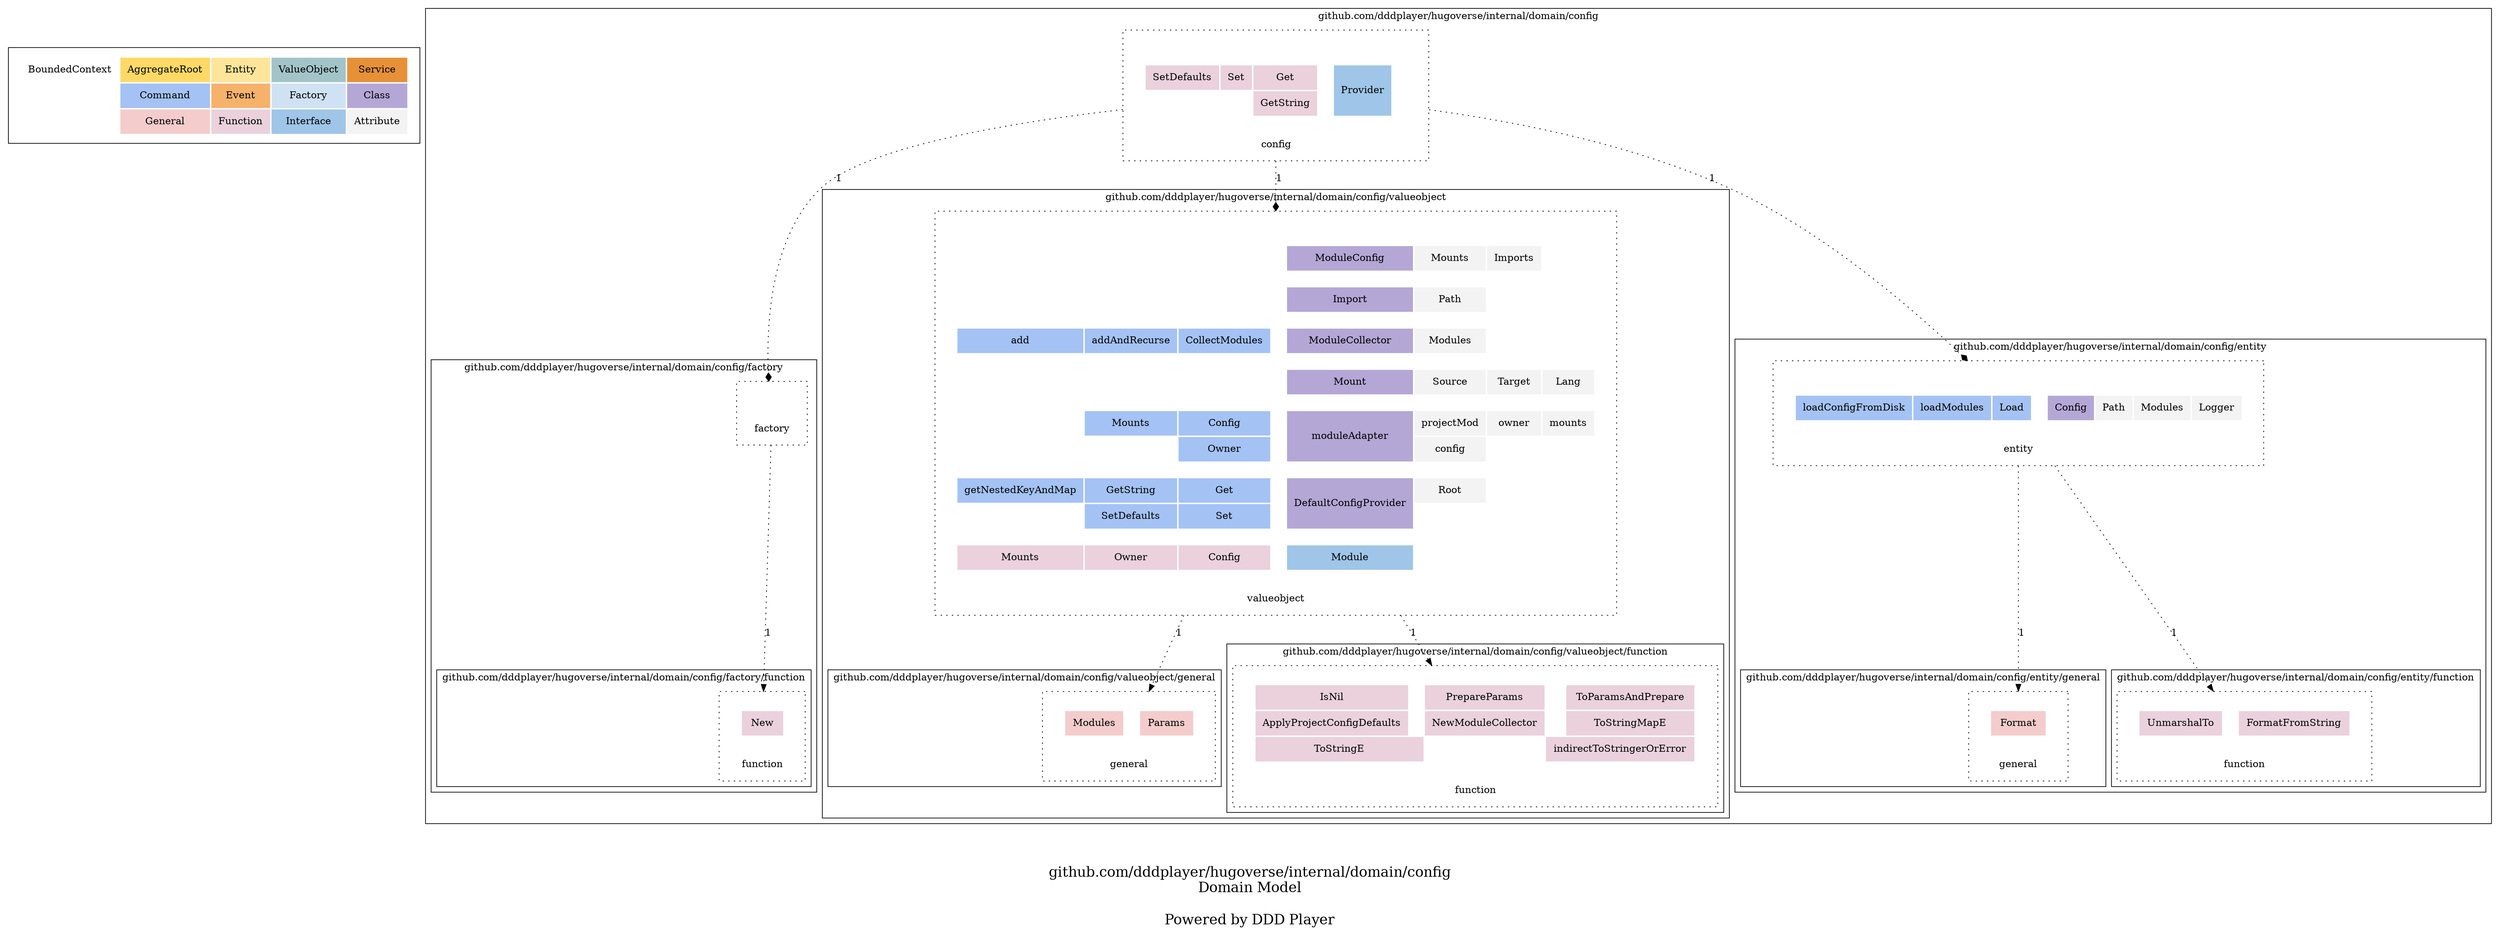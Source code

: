 digraph {
	node [style=dotted shape=rect]

    subgraph cluster_ddd_concept{
		node [color=white]

        ddd_concept [label=<
        <table border="0" cellpadding="10">
		<tr>
			<td bgcolor="#ffffff00" rowspan="1" colspan="1">BoundedContext</td>
			<td bgcolor="#ffd966ff" rowspan="1" colspan="1">AggregateRoot</td>
			<td bgcolor="#ffe599ff" rowspan="1" colspan="1">Entity</td>
			<td bgcolor="#a2c4c9ff" rowspan="1" colspan="1">ValueObject</td>
			<td bgcolor="#e69138ff" rowspan="1" colspan="1">Service</td>
		</tr>
		<tr>
			<td bgcolor="white" rowspan="1" colspan="1"></td>
			<td bgcolor="#a4c2f4ff" rowspan="1" colspan="1">Command</td>
			<td bgcolor="#f6b26bff" rowspan="1" colspan="1">Event</td>
			<td bgcolor="#cfe2f3ff" rowspan="1" colspan="1">Factory</td>
			<td bgcolor="#b4a7d6ff" rowspan="1" colspan="1">Class</td>
			
		</tr>
		<tr>
			<td bgcolor="white" rowspan="1" colspan="1"></td>
			<td bgcolor="#f4ccccff" rowspan="1" colspan="1">General</td>
			<td bgcolor="#ead1dcff" rowspan="1" colspan="1">Function</td>
			<td bgcolor="#9fc5e8ff" rowspan="1" colspan="1">Interface</td>
			<td bgcolor="#f3f3f3ff" rowspan="1" colspan="1">Attribute</td>
		</tr>
        </table>
        > ]
	}

    
		subgraph cluster_dctHGkf {
	
		
    	dctHGkf [label=<
        <table border="0" cellpadding="10">
			
				<tr>
		
			<td port="first_blank_row" bgcolor="white" rowspan="1" colspan="1"></td>
	</tr>
				<tr>
		
			<td port="" bgcolor="white" rowspan="1" colspan="1"></td>
	</tr>
				<tr>
		
			<td port="" bgcolor="white" rowspan="1" colspan="1"></td>
			<td port="dr7YbS" bgcolor="#ead1dcff" rowspan="1" colspan="1">SetDefaults</td>
			<td port="dbv8xwa" bgcolor="#ead1dcff" rowspan="1" colspan="1">Set</td>
			<td port="ddTGuxA" bgcolor="#ead1dcff" rowspan="1" colspan="1">Get</td>
			<td port="" bgcolor="white" rowspan="1" colspan="1"></td>
			<td port="dedyocR" bgcolor="#9fc5e8ff" rowspan="2" colspan="1">Provider</td>
			<td port="" bgcolor="white" rowspan="1" colspan="1"></td>
			<td port="" bgcolor="white" rowspan="1" colspan="1"></td>
	</tr>
				<tr>
		
			<td port="" bgcolor="white" rowspan="1" colspan="1"></td>
			<td port="" bgcolor="white" rowspan="1" colspan="1"></td>
			<td port="" bgcolor="white" rowspan="1" colspan="1"></td>
			<td port="dny3R3" bgcolor="#ead1dcff" rowspan="1" colspan="1">GetString</td>
			<td port="" bgcolor="white" rowspan="1" colspan="1"></td>
			<td port="" bgcolor="white" rowspan="1" colspan="1"></td>
			<td port="" bgcolor="white" rowspan="1" colspan="1"></td>
	</tr>
				<tr>
		
			<td port="" bgcolor="white" rowspan="1" colspan="1"></td>
	</tr>
				<tr>
		
			<td port="" bgcolor="white" rowspan="1" colspan="8">config</td>
	</tr>
        </table>
        > ]
	

	label = "github.com/dddplayer/hugoverse/internal/domain/config"

	
		subgraph cluster_deIIOBk {
	
		
    	deIIOBk [label=<
        <table border="0" cellpadding="10">
			
				<tr>
		
			<td port="first_blank_row" bgcolor="white" rowspan="1" colspan="1"></td>
	</tr>
				<tr>
		
			<td port="" bgcolor="white" rowspan="1" colspan="1"></td>
	</tr>
				<tr>
		
			<td port="" bgcolor="white" rowspan="1" colspan="6">factory</td>
	</tr>
        </table>
        > ]
	

	label = "github.com/dddplayer/hugoverse/internal/domain/config/factory"

	
		subgraph cluster_d6iVLZ {
	
		
    	d6iVLZ [label=<
        <table border="0" cellpadding="10">
			
				<tr>
		
			<td port="first_blank_row" bgcolor="white" rowspan="1" colspan="1"></td>
	</tr>
				<tr>
		
			<td port="" bgcolor="white" rowspan="1" colspan="1"></td>
			<td port="dgdwCL" bgcolor="#ead1dcff" rowspan="1" colspan="4">New</td>
			<td port="" bgcolor="white" rowspan="1" colspan="1"></td>
	</tr>
				<tr>
		
			<td port="" bgcolor="white" rowspan="1" colspan="1"></td>
	</tr>
				<tr>
		
			<td port="" bgcolor="white" rowspan="1" colspan="6">function</td>
	</tr>
        </table>
        > ]
	

	label = "github.com/dddplayer/hugoverse/internal/domain/config/factory/function"

	
    }
    }
		subgraph cluster_dejlmEe {
	
		
    	dejlmEe [label=<
        <table border="0" cellpadding="10">
			
				<tr>
		
			<td port="first_blank_row" bgcolor="white" rowspan="1" colspan="1"></td>
	</tr>
				<tr>
		
			<td port="" bgcolor="white" rowspan="1" colspan="1"></td>
	</tr>
				<tr>
		
			<td port="" bgcolor="white" rowspan="1" colspan="1"></td>
			<td port="" bgcolor="white" rowspan="1" colspan="1"></td>
			<td port="" bgcolor="white" rowspan="1" colspan="1"></td>
			<td port="" bgcolor="white" rowspan="1" colspan="1"></td>
			<td port="" bgcolor="white" rowspan="1" colspan="1"></td>
			<td port="dcd3Jj1" bgcolor="#b4a7d6ff" rowspan="1" colspan="1">ModuleConfig</td>
			<td port="dbYLEHK" bgcolor="#f3f3f3ff" rowspan="1" colspan="1">Mounts</td>
			<td port="dePI7VK" bgcolor="#f3f3f3ff" rowspan="1" colspan="1">Imports</td>
			<td port="" bgcolor="white" rowspan="1" colspan="1"></td>
			<td port="" bgcolor="white" rowspan="1" colspan="1"></td>
	</tr>
				<tr>
		
			<td port="" bgcolor="white" rowspan="1" colspan="1"></td>
	</tr>
				<tr>
		
			<td port="" bgcolor="white" rowspan="1" colspan="1"></td>
			<td port="" bgcolor="white" rowspan="1" colspan="1"></td>
			<td port="" bgcolor="white" rowspan="1" colspan="1"></td>
			<td port="" bgcolor="white" rowspan="1" colspan="1"></td>
			<td port="" bgcolor="white" rowspan="1" colspan="1"></td>
			<td port="deNs2wq" bgcolor="#b4a7d6ff" rowspan="1" colspan="1">Import</td>
			<td port="db6uKGs" bgcolor="#f3f3f3ff" rowspan="1" colspan="1">Path</td>
			<td port="" bgcolor="white" rowspan="1" colspan="1"></td>
			<td port="" bgcolor="white" rowspan="1" colspan="1"></td>
			<td port="" bgcolor="white" rowspan="1" colspan="1"></td>
	</tr>
				<tr>
		
			<td port="" bgcolor="white" rowspan="1" colspan="1"></td>
	</tr>
				<tr>
		
			<td port="" bgcolor="white" rowspan="1" colspan="1"></td>
			<td port="ddhL5jA" bgcolor="#a4c2f4ff" rowspan="1" colspan="1">add</td>
			<td port="dcF1fLG" bgcolor="#a4c2f4ff" rowspan="1" colspan="1">addAndRecurse</td>
			<td port="dZKnXS" bgcolor="#a4c2f4ff" rowspan="1" colspan="1">CollectModules</td>
			<td port="" bgcolor="white" rowspan="1" colspan="1"></td>
			<td port="db4msBM" bgcolor="#b4a7d6ff" rowspan="1" colspan="1">ModuleCollector</td>
			<td port="dbikFvi" bgcolor="#f3f3f3ff" rowspan="1" colspan="1">Modules</td>
			<td port="" bgcolor="white" rowspan="1" colspan="1"></td>
			<td port="" bgcolor="white" rowspan="1" colspan="1"></td>
			<td port="" bgcolor="white" rowspan="1" colspan="1"></td>
	</tr>
				<tr>
		
			<td port="" bgcolor="white" rowspan="1" colspan="1"></td>
	</tr>
				<tr>
		
			<td port="" bgcolor="white" rowspan="1" colspan="1"></td>
			<td port="" bgcolor="white" rowspan="1" colspan="1"></td>
			<td port="" bgcolor="white" rowspan="1" colspan="1"></td>
			<td port="" bgcolor="white" rowspan="1" colspan="1"></td>
			<td port="" bgcolor="white" rowspan="1" colspan="1"></td>
			<td port="dcWkNDa" bgcolor="#b4a7d6ff" rowspan="1" colspan="1">Mount</td>
			<td port="dbqb0RW" bgcolor="#f3f3f3ff" rowspan="1" colspan="1">Source</td>
			<td port="deftNHi" bgcolor="#f3f3f3ff" rowspan="1" colspan="1">Target</td>
			<td port="dePCwh9" bgcolor="#f3f3f3ff" rowspan="1" colspan="1">Lang</td>
			<td port="" bgcolor="white" rowspan="1" colspan="1"></td>
	</tr>
				<tr>
		
			<td port="" bgcolor="white" rowspan="1" colspan="1"></td>
	</tr>
				<tr>
		
			<td port="" bgcolor="white" rowspan="1" colspan="1"></td>
			<td port="" bgcolor="white" rowspan="1" colspan="1"></td>
			<td port="dcn1L9T" bgcolor="#a4c2f4ff" rowspan="1" colspan="1">Mounts</td>
			<td port="dXz9pv" bgcolor="#a4c2f4ff" rowspan="1" colspan="1">Config</td>
			<td port="" bgcolor="white" rowspan="1" colspan="1"></td>
			<td port="dbVkKhs" bgcolor="#b4a7d6ff" rowspan="2" colspan="1">moduleAdapter</td>
			<td port="deBIcgc" bgcolor="#f3f3f3ff" rowspan="1" colspan="1">projectMod</td>
			<td port="deMsLTo" bgcolor="#f3f3f3ff" rowspan="1" colspan="1">owner</td>
			<td port="dcGnKwt" bgcolor="#f3f3f3ff" rowspan="1" colspan="1">mounts</td>
			<td port="" bgcolor="white" rowspan="1" colspan="1"></td>
	</tr>
				<tr>
		
			<td port="" bgcolor="white" rowspan="1" colspan="1"></td>
			<td port="" bgcolor="white" rowspan="1" colspan="1"></td>
			<td port="" bgcolor="white" rowspan="1" colspan="1"></td>
			<td port="ddaMMf6" bgcolor="#a4c2f4ff" rowspan="1" colspan="1">Owner</td>
			<td port="" bgcolor="white" rowspan="1" colspan="1"></td>
			<td port="dejRT7D" bgcolor="#f3f3f3ff" rowspan="1" colspan="1">config</td>
			<td port="" bgcolor="white" rowspan="1" colspan="1"></td>
			<td port="" bgcolor="white" rowspan="1" colspan="1"></td>
			<td port="" bgcolor="white" rowspan="1" colspan="1"></td>
	</tr>
				<tr>
		
			<td port="" bgcolor="white" rowspan="1" colspan="1"></td>
	</tr>
				<tr>
		
			<td port="" bgcolor="white" rowspan="1" colspan="1"></td>
			<td port="dcV3mNh" bgcolor="#a4c2f4ff" rowspan="1" colspan="1">getNestedKeyAndMap</td>
			<td port="dcYav7n" bgcolor="#a4c2f4ff" rowspan="1" colspan="1">GetString</td>
			<td port="deAJi7G" bgcolor="#a4c2f4ff" rowspan="1" colspan="1">Get</td>
			<td port="" bgcolor="white" rowspan="1" colspan="1"></td>
			<td port="dyALtV" bgcolor="#b4a7d6ff" rowspan="2" colspan="1">DefaultConfigProvider</td>
			<td port="deyftu" bgcolor="#f3f3f3ff" rowspan="1" colspan="1">Root</td>
			<td port="" bgcolor="white" rowspan="1" colspan="1"></td>
			<td port="" bgcolor="white" rowspan="1" colspan="1"></td>
			<td port="" bgcolor="white" rowspan="1" colspan="1"></td>
	</tr>
				<tr>
		
			<td port="" bgcolor="white" rowspan="1" colspan="1"></td>
			<td port="" bgcolor="white" rowspan="1" colspan="1"></td>
			<td port="dd5AVQy" bgcolor="#a4c2f4ff" rowspan="1" colspan="1">SetDefaults</td>
			<td port="deomDmY" bgcolor="#a4c2f4ff" rowspan="1" colspan="1">Set</td>
			<td port="" bgcolor="white" rowspan="1" colspan="1"></td>
			<td port="" bgcolor="white" rowspan="1" colspan="1"></td>
			<td port="" bgcolor="white" rowspan="1" colspan="1"></td>
			<td port="" bgcolor="white" rowspan="1" colspan="1"></td>
			<td port="" bgcolor="white" rowspan="1" colspan="1"></td>
	</tr>
				<tr>
		
			<td port="" bgcolor="white" rowspan="1" colspan="1"></td>
	</tr>
				<tr>
		
			<td port="" bgcolor="white" rowspan="1" colspan="1"></td>
			<td port="ddlngFY" bgcolor="#ead1dcff" rowspan="1" colspan="1">Mounts</td>
			<td port="dcXM5O9" bgcolor="#ead1dcff" rowspan="1" colspan="1">Owner</td>
			<td port="dd5PaY0" bgcolor="#ead1dcff" rowspan="1" colspan="1">Config</td>
			<td port="" bgcolor="white" rowspan="1" colspan="1"></td>
			<td port="db1R1fJ" bgcolor="#9fc5e8ff" rowspan="1" colspan="1">Module</td>
			<td port="" bgcolor="white" rowspan="1" colspan="1"></td>
			<td port="" bgcolor="white" rowspan="1" colspan="1"></td>
			<td port="" bgcolor="white" rowspan="1" colspan="1"></td>
			<td port="" bgcolor="white" rowspan="1" colspan="1"></td>
	</tr>
				<tr>
		
			<td port="" bgcolor="white" rowspan="1" colspan="1"></td>
	</tr>
				<tr>
		
			<td port="" bgcolor="white" rowspan="1" colspan="10">valueobject</td>
	</tr>
        </table>
        > ]
	

	label = "github.com/dddplayer/hugoverse/internal/domain/config/valueobject"

	
		subgraph cluster_ddfFZqV {
	
		
    	ddfFZqV [label=<
        <table border="0" cellpadding="10">
			
				<tr>
		
			<td port="first_blank_row" bgcolor="white" rowspan="1" colspan="1"></td>
	</tr>
				<tr>
		
			<td port="" bgcolor="white" rowspan="1" colspan="1"></td>
			<td port="dejLTri" bgcolor="#f4ccccff" rowspan="1" colspan="2">Modules</td>
			<td port="" bgcolor="white" rowspan="1" colspan="1"></td>
			<td port="dduDA4l" bgcolor="#f4ccccff" rowspan="1" colspan="2">Params</td>
			<td port="" bgcolor="white" rowspan="1" colspan="1"></td>
	</tr>
				<tr>
		
			<td port="" bgcolor="white" rowspan="1" colspan="1"></td>
	</tr>
				<tr>
		
			<td port="" bgcolor="white" rowspan="1" colspan="7">general</td>
	</tr>
        </table>
        > ]
	

	label = "github.com/dddplayer/hugoverse/internal/domain/config/valueobject/general"

	
    }
		subgraph cluster_dcRQkcD {
	
		
    	dcRQkcD [label=<
        <table border="0" cellpadding="10">
			
				<tr>
		
			<td port="first_blank_row" bgcolor="white" rowspan="1" colspan="1"></td>
	</tr>
				<tr>
		
			<td port="" bgcolor="white" rowspan="1" colspan="1"></td>
			<td port="dcBBuMi" bgcolor="#ead1dcff" rowspan="1" colspan="1">IsNil</td>
			<td port="" bgcolor="white" rowspan="1" colspan="1"></td>
			<td port="dbbgPsc" bgcolor="#ead1dcff" rowspan="1" colspan="1">PrepareParams</td>
			<td port="" bgcolor="white" rowspan="1" colspan="1"></td>
			<td port="dbIZSA" bgcolor="#ead1dcff" rowspan="1" colspan="1">ToParamsAndPrepare</td>
			<td port="" bgcolor="white" rowspan="1" colspan="1"></td>
	</tr>
				<tr>
		
			<td port="" bgcolor="white" rowspan="1" colspan="1"></td>
			<td port="dcmETue" bgcolor="#ead1dcff" rowspan="1" colspan="1">ApplyProjectConfigDefaults</td>
			<td port="" bgcolor="white" rowspan="1" colspan="1"></td>
			<td port="db7KaAq" bgcolor="#ead1dcff" rowspan="1" colspan="1">NewModuleCollector</td>
			<td port="" bgcolor="white" rowspan="1" colspan="1"></td>
			<td port="dbE1UDE" bgcolor="#ead1dcff" rowspan="1" colspan="1">ToStringMapE</td>
			<td port="" bgcolor="white" rowspan="1" colspan="1"></td>
	</tr>
				<tr>
		
			<td port="" bgcolor="white" rowspan="1" colspan="1"></td>
			<td port="db2HQhg" bgcolor="#ead1dcff" rowspan="1" colspan="2">ToStringE</td>
			<td port="" bgcolor="white" rowspan="1" colspan="1"></td>
			<td port="db0Wve9" bgcolor="#ead1dcff" rowspan="1" colspan="2">indirectToStringerOrError</td>
			<td port="" bgcolor="white" rowspan="1" colspan="1"></td>
	</tr>
				<tr>
		
			<td port="" bgcolor="white" rowspan="1" colspan="1"></td>
	</tr>
				<tr>
		
			<td port="" bgcolor="white" rowspan="1" colspan="8">function</td>
	</tr>
        </table>
        > ]
	

	label = "github.com/dddplayer/hugoverse/internal/domain/config/valueobject/function"

	
    }
    }
		subgraph cluster_dbvalZB {
	
		
    	dbvalZB [label=<
        <table border="0" cellpadding="10">
			
				<tr>
		
			<td port="first_blank_row" bgcolor="white" rowspan="1" colspan="1"></td>
	</tr>
				<tr>
		
			<td port="" bgcolor="white" rowspan="1" colspan="1"></td>
	</tr>
				<tr>
		
			<td port="" bgcolor="white" rowspan="1" colspan="1"></td>
			<td port="dympBu" bgcolor="#a4c2f4ff" rowspan="1" colspan="1">loadConfigFromDisk</td>
			<td port="dcMQkpO" bgcolor="#a4c2f4ff" rowspan="1" colspan="1">loadModules</td>
			<td port="deIyBAf" bgcolor="#a4c2f4ff" rowspan="1" colspan="1">Load</td>
			<td port="" bgcolor="white" rowspan="1" colspan="1"></td>
			<td port="dxeIu0" bgcolor="#b4a7d6ff" rowspan="1" colspan="1">Config</td>
			<td port="dbOwdfO" bgcolor="#f3f3f3ff" rowspan="1" colspan="1">Path</td>
			<td port="dcasrN4" bgcolor="#f3f3f3ff" rowspan="1" colspan="1">Modules</td>
			<td port="ddac06n" bgcolor="#f3f3f3ff" rowspan="1" colspan="1">Logger</td>
			<td port="" bgcolor="white" rowspan="1" colspan="1"></td>
	</tr>
				<tr>
		
			<td port="" bgcolor="white" rowspan="1" colspan="1"></td>
	</tr>
				<tr>
		
			<td port="" bgcolor="white" rowspan="1" colspan="10">entity</td>
	</tr>
        </table>
        > ]
	

	label = "github.com/dddplayer/hugoverse/internal/domain/config/entity"

	
		subgraph cluster_dcaPc4s {
	
		
    	dcaPc4s [label=<
        <table border="0" cellpadding="10">
			
				<tr>
		
			<td port="first_blank_row" bgcolor="white" rowspan="1" colspan="1"></td>
	</tr>
				<tr>
		
			<td port="" bgcolor="white" rowspan="1" colspan="1"></td>
			<td port="deENMUL" bgcolor="#f4ccccff" rowspan="1" colspan="4">Format</td>
			<td port="" bgcolor="white" rowspan="1" colspan="1"></td>
	</tr>
				<tr>
		
			<td port="" bgcolor="white" rowspan="1" colspan="1"></td>
	</tr>
				<tr>
		
			<td port="" bgcolor="white" rowspan="1" colspan="6">general</td>
	</tr>
        </table>
        > ]
	

	label = "github.com/dddplayer/hugoverse/internal/domain/config/entity/general"

	
    }
		subgraph cluster_dckGN2U {
	
		
    	dckGN2U [label=<
        <table border="0" cellpadding="10">
			
				<tr>
		
			<td port="first_blank_row" bgcolor="white" rowspan="1" colspan="1"></td>
	</tr>
				<tr>
		
			<td port="" bgcolor="white" rowspan="1" colspan="1"></td>
			<td port="dqY4ou" bgcolor="#ead1dcff" rowspan="1" colspan="2">UnmarshalTo</td>
			<td port="" bgcolor="white" rowspan="1" colspan="1"></td>
			<td port="dd24sH2" bgcolor="#ead1dcff" rowspan="1" colspan="2">FormatFromString</td>
			<td port="" bgcolor="white" rowspan="1" colspan="1"></td>
	</tr>
				<tr>
		
			<td port="" bgcolor="white" rowspan="1" colspan="1"></td>
	</tr>
				<tr>
		
			<td port="" bgcolor="white" rowspan="1" colspan="7">function</td>
	</tr>
        </table>
        > ]
	

	label = "github.com/dddplayer/hugoverse/internal/domain/config/entity/function"

	
    }
    }
    }
		subgraph cluster_deIIOBk {
	
		
    	deIIOBk [label=<
        <table border="0" cellpadding="10">
			
				<tr>
		
			<td port="first_blank_row" bgcolor="white" rowspan="1" colspan="1"></td>
	</tr>
				<tr>
		
			<td port="" bgcolor="white" rowspan="1" colspan="1"></td>
	</tr>
				<tr>
		
			<td port="" bgcolor="white" rowspan="1" colspan="6">factory</td>
	</tr>
        </table>
        > ]
	

	label = "github.com/dddplayer/hugoverse/internal/domain/config/factory"

	
		subgraph cluster_d6iVLZ {
	
		
    	d6iVLZ [label=<
        <table border="0" cellpadding="10">
			
				<tr>
		
			<td port="first_blank_row" bgcolor="white" rowspan="1" colspan="1"></td>
	</tr>
				<tr>
		
			<td port="" bgcolor="white" rowspan="1" colspan="1"></td>
			<td port="dgdwCL" bgcolor="#ead1dcff" rowspan="1" colspan="4">New</td>
			<td port="" bgcolor="white" rowspan="1" colspan="1"></td>
	</tr>
				<tr>
		
			<td port="" bgcolor="white" rowspan="1" colspan="1"></td>
	</tr>
				<tr>
		
			<td port="" bgcolor="white" rowspan="1" colspan="6">function</td>
	</tr>
        </table>
        > ]
	

	label = "github.com/dddplayer/hugoverse/internal/domain/config/factory/function"

	
    }
    }
		subgraph cluster_dejlmEe {
	
		
    	dejlmEe [label=<
        <table border="0" cellpadding="10">
			
				<tr>
		
			<td port="first_blank_row" bgcolor="white" rowspan="1" colspan="1"></td>
	</tr>
				<tr>
		
			<td port="" bgcolor="white" rowspan="1" colspan="1"></td>
	</tr>
				<tr>
		
			<td port="" bgcolor="white" rowspan="1" colspan="1"></td>
			<td port="" bgcolor="white" rowspan="1" colspan="1"></td>
			<td port="" bgcolor="white" rowspan="1" colspan="1"></td>
			<td port="" bgcolor="white" rowspan="1" colspan="1"></td>
			<td port="" bgcolor="white" rowspan="1" colspan="1"></td>
			<td port="dcd3Jj1" bgcolor="#b4a7d6ff" rowspan="1" colspan="1">ModuleConfig</td>
			<td port="dbYLEHK" bgcolor="#f3f3f3ff" rowspan="1" colspan="1">Mounts</td>
			<td port="dePI7VK" bgcolor="#f3f3f3ff" rowspan="1" colspan="1">Imports</td>
			<td port="" bgcolor="white" rowspan="1" colspan="1"></td>
			<td port="" bgcolor="white" rowspan="1" colspan="1"></td>
	</tr>
				<tr>
		
			<td port="" bgcolor="white" rowspan="1" colspan="1"></td>
	</tr>
				<tr>
		
			<td port="" bgcolor="white" rowspan="1" colspan="1"></td>
			<td port="" bgcolor="white" rowspan="1" colspan="1"></td>
			<td port="" bgcolor="white" rowspan="1" colspan="1"></td>
			<td port="" bgcolor="white" rowspan="1" colspan="1"></td>
			<td port="" bgcolor="white" rowspan="1" colspan="1"></td>
			<td port="deNs2wq" bgcolor="#b4a7d6ff" rowspan="1" colspan="1">Import</td>
			<td port="db6uKGs" bgcolor="#f3f3f3ff" rowspan="1" colspan="1">Path</td>
			<td port="" bgcolor="white" rowspan="1" colspan="1"></td>
			<td port="" bgcolor="white" rowspan="1" colspan="1"></td>
			<td port="" bgcolor="white" rowspan="1" colspan="1"></td>
	</tr>
				<tr>
		
			<td port="" bgcolor="white" rowspan="1" colspan="1"></td>
	</tr>
				<tr>
		
			<td port="" bgcolor="white" rowspan="1" colspan="1"></td>
			<td port="ddhL5jA" bgcolor="#a4c2f4ff" rowspan="1" colspan="1">add</td>
			<td port="dcF1fLG" bgcolor="#a4c2f4ff" rowspan="1" colspan="1">addAndRecurse</td>
			<td port="dZKnXS" bgcolor="#a4c2f4ff" rowspan="1" colspan="1">CollectModules</td>
			<td port="" bgcolor="white" rowspan="1" colspan="1"></td>
			<td port="db4msBM" bgcolor="#b4a7d6ff" rowspan="1" colspan="1">ModuleCollector</td>
			<td port="dbikFvi" bgcolor="#f3f3f3ff" rowspan="1" colspan="1">Modules</td>
			<td port="" bgcolor="white" rowspan="1" colspan="1"></td>
			<td port="" bgcolor="white" rowspan="1" colspan="1"></td>
			<td port="" bgcolor="white" rowspan="1" colspan="1"></td>
	</tr>
				<tr>
		
			<td port="" bgcolor="white" rowspan="1" colspan="1"></td>
	</tr>
				<tr>
		
			<td port="" bgcolor="white" rowspan="1" colspan="1"></td>
			<td port="" bgcolor="white" rowspan="1" colspan="1"></td>
			<td port="" bgcolor="white" rowspan="1" colspan="1"></td>
			<td port="" bgcolor="white" rowspan="1" colspan="1"></td>
			<td port="" bgcolor="white" rowspan="1" colspan="1"></td>
			<td port="dcWkNDa" bgcolor="#b4a7d6ff" rowspan="1" colspan="1">Mount</td>
			<td port="dbqb0RW" bgcolor="#f3f3f3ff" rowspan="1" colspan="1">Source</td>
			<td port="deftNHi" bgcolor="#f3f3f3ff" rowspan="1" colspan="1">Target</td>
			<td port="dePCwh9" bgcolor="#f3f3f3ff" rowspan="1" colspan="1">Lang</td>
			<td port="" bgcolor="white" rowspan="1" colspan="1"></td>
	</tr>
				<tr>
		
			<td port="" bgcolor="white" rowspan="1" colspan="1"></td>
	</tr>
				<tr>
		
			<td port="" bgcolor="white" rowspan="1" colspan="1"></td>
			<td port="" bgcolor="white" rowspan="1" colspan="1"></td>
			<td port="dcn1L9T" bgcolor="#a4c2f4ff" rowspan="1" colspan="1">Mounts</td>
			<td port="dXz9pv" bgcolor="#a4c2f4ff" rowspan="1" colspan="1">Config</td>
			<td port="" bgcolor="white" rowspan="1" colspan="1"></td>
			<td port="dbVkKhs" bgcolor="#b4a7d6ff" rowspan="2" colspan="1">moduleAdapter</td>
			<td port="deBIcgc" bgcolor="#f3f3f3ff" rowspan="1" colspan="1">projectMod</td>
			<td port="deMsLTo" bgcolor="#f3f3f3ff" rowspan="1" colspan="1">owner</td>
			<td port="dcGnKwt" bgcolor="#f3f3f3ff" rowspan="1" colspan="1">mounts</td>
			<td port="" bgcolor="white" rowspan="1" colspan="1"></td>
	</tr>
				<tr>
		
			<td port="" bgcolor="white" rowspan="1" colspan="1"></td>
			<td port="" bgcolor="white" rowspan="1" colspan="1"></td>
			<td port="" bgcolor="white" rowspan="1" colspan="1"></td>
			<td port="ddaMMf6" bgcolor="#a4c2f4ff" rowspan="1" colspan="1">Owner</td>
			<td port="" bgcolor="white" rowspan="1" colspan="1"></td>
			<td port="dejRT7D" bgcolor="#f3f3f3ff" rowspan="1" colspan="1">config</td>
			<td port="" bgcolor="white" rowspan="1" colspan="1"></td>
			<td port="" bgcolor="white" rowspan="1" colspan="1"></td>
			<td port="" bgcolor="white" rowspan="1" colspan="1"></td>
	</tr>
				<tr>
		
			<td port="" bgcolor="white" rowspan="1" colspan="1"></td>
	</tr>
				<tr>
		
			<td port="" bgcolor="white" rowspan="1" colspan="1"></td>
			<td port="dcV3mNh" bgcolor="#a4c2f4ff" rowspan="1" colspan="1">getNestedKeyAndMap</td>
			<td port="dcYav7n" bgcolor="#a4c2f4ff" rowspan="1" colspan="1">GetString</td>
			<td port="deAJi7G" bgcolor="#a4c2f4ff" rowspan="1" colspan="1">Get</td>
			<td port="" bgcolor="white" rowspan="1" colspan="1"></td>
			<td port="dyALtV" bgcolor="#b4a7d6ff" rowspan="2" colspan="1">DefaultConfigProvider</td>
			<td port="deyftu" bgcolor="#f3f3f3ff" rowspan="1" colspan="1">Root</td>
			<td port="" bgcolor="white" rowspan="1" colspan="1"></td>
			<td port="" bgcolor="white" rowspan="1" colspan="1"></td>
			<td port="" bgcolor="white" rowspan="1" colspan="1"></td>
	</tr>
				<tr>
		
			<td port="" bgcolor="white" rowspan="1" colspan="1"></td>
			<td port="" bgcolor="white" rowspan="1" colspan="1"></td>
			<td port="dd5AVQy" bgcolor="#a4c2f4ff" rowspan="1" colspan="1">SetDefaults</td>
			<td port="deomDmY" bgcolor="#a4c2f4ff" rowspan="1" colspan="1">Set</td>
			<td port="" bgcolor="white" rowspan="1" colspan="1"></td>
			<td port="" bgcolor="white" rowspan="1" colspan="1"></td>
			<td port="" bgcolor="white" rowspan="1" colspan="1"></td>
			<td port="" bgcolor="white" rowspan="1" colspan="1"></td>
			<td port="" bgcolor="white" rowspan="1" colspan="1"></td>
	</tr>
				<tr>
		
			<td port="" bgcolor="white" rowspan="1" colspan="1"></td>
	</tr>
				<tr>
		
			<td port="" bgcolor="white" rowspan="1" colspan="1"></td>
			<td port="ddlngFY" bgcolor="#ead1dcff" rowspan="1" colspan="1">Mounts</td>
			<td port="dcXM5O9" bgcolor="#ead1dcff" rowspan="1" colspan="1">Owner</td>
			<td port="dd5PaY0" bgcolor="#ead1dcff" rowspan="1" colspan="1">Config</td>
			<td port="" bgcolor="white" rowspan="1" colspan="1"></td>
			<td port="db1R1fJ" bgcolor="#9fc5e8ff" rowspan="1" colspan="1">Module</td>
			<td port="" bgcolor="white" rowspan="1" colspan="1"></td>
			<td port="" bgcolor="white" rowspan="1" colspan="1"></td>
			<td port="" bgcolor="white" rowspan="1" colspan="1"></td>
			<td port="" bgcolor="white" rowspan="1" colspan="1"></td>
	</tr>
				<tr>
		
			<td port="" bgcolor="white" rowspan="1" colspan="1"></td>
	</tr>
				<tr>
		
			<td port="" bgcolor="white" rowspan="1" colspan="10">valueobject</td>
	</tr>
        </table>
        > ]
	

	label = "github.com/dddplayer/hugoverse/internal/domain/config/valueobject"

	
		subgraph cluster_ddfFZqV {
	
		
    	ddfFZqV [label=<
        <table border="0" cellpadding="10">
			
				<tr>
		
			<td port="first_blank_row" bgcolor="white" rowspan="1" colspan="1"></td>
	</tr>
				<tr>
		
			<td port="" bgcolor="white" rowspan="1" colspan="1"></td>
			<td port="dejLTri" bgcolor="#f4ccccff" rowspan="1" colspan="2">Modules</td>
			<td port="" bgcolor="white" rowspan="1" colspan="1"></td>
			<td port="dduDA4l" bgcolor="#f4ccccff" rowspan="1" colspan="2">Params</td>
			<td port="" bgcolor="white" rowspan="1" colspan="1"></td>
	</tr>
				<tr>
		
			<td port="" bgcolor="white" rowspan="1" colspan="1"></td>
	</tr>
				<tr>
		
			<td port="" bgcolor="white" rowspan="1" colspan="7">general</td>
	</tr>
        </table>
        > ]
	

	label = "github.com/dddplayer/hugoverse/internal/domain/config/valueobject/general"

	
    }
		subgraph cluster_dcRQkcD {
	
		
    	dcRQkcD [label=<
        <table border="0" cellpadding="10">
			
				<tr>
		
			<td port="first_blank_row" bgcolor="white" rowspan="1" colspan="1"></td>
	</tr>
				<tr>
		
			<td port="" bgcolor="white" rowspan="1" colspan="1"></td>
			<td port="dcBBuMi" bgcolor="#ead1dcff" rowspan="1" colspan="1">IsNil</td>
			<td port="" bgcolor="white" rowspan="1" colspan="1"></td>
			<td port="dbbgPsc" bgcolor="#ead1dcff" rowspan="1" colspan="1">PrepareParams</td>
			<td port="" bgcolor="white" rowspan="1" colspan="1"></td>
			<td port="dbIZSA" bgcolor="#ead1dcff" rowspan="1" colspan="1">ToParamsAndPrepare</td>
			<td port="" bgcolor="white" rowspan="1" colspan="1"></td>
	</tr>
				<tr>
		
			<td port="" bgcolor="white" rowspan="1" colspan="1"></td>
			<td port="dcmETue" bgcolor="#ead1dcff" rowspan="1" colspan="1">ApplyProjectConfigDefaults</td>
			<td port="" bgcolor="white" rowspan="1" colspan="1"></td>
			<td port="db7KaAq" bgcolor="#ead1dcff" rowspan="1" colspan="1">NewModuleCollector</td>
			<td port="" bgcolor="white" rowspan="1" colspan="1"></td>
			<td port="dbE1UDE" bgcolor="#ead1dcff" rowspan="1" colspan="1">ToStringMapE</td>
			<td port="" bgcolor="white" rowspan="1" colspan="1"></td>
	</tr>
				<tr>
		
			<td port="" bgcolor="white" rowspan="1" colspan="1"></td>
			<td port="db2HQhg" bgcolor="#ead1dcff" rowspan="1" colspan="2">ToStringE</td>
			<td port="" bgcolor="white" rowspan="1" colspan="1"></td>
			<td port="db0Wve9" bgcolor="#ead1dcff" rowspan="1" colspan="2">indirectToStringerOrError</td>
			<td port="" bgcolor="white" rowspan="1" colspan="1"></td>
	</tr>
				<tr>
		
			<td port="" bgcolor="white" rowspan="1" colspan="1"></td>
	</tr>
				<tr>
		
			<td port="" bgcolor="white" rowspan="1" colspan="8">function</td>
	</tr>
        </table>
        > ]
	

	label = "github.com/dddplayer/hugoverse/internal/domain/config/valueobject/function"

	
    }
    }
		subgraph cluster_dbvalZB {
	
		
    	dbvalZB [label=<
        <table border="0" cellpadding="10">
			
				<tr>
		
			<td port="first_blank_row" bgcolor="white" rowspan="1" colspan="1"></td>
	</tr>
				<tr>
		
			<td port="" bgcolor="white" rowspan="1" colspan="1"></td>
	</tr>
				<tr>
		
			<td port="" bgcolor="white" rowspan="1" colspan="1"></td>
			<td port="dympBu" bgcolor="#a4c2f4ff" rowspan="1" colspan="1">loadConfigFromDisk</td>
			<td port="dcMQkpO" bgcolor="#a4c2f4ff" rowspan="1" colspan="1">loadModules</td>
			<td port="deIyBAf" bgcolor="#a4c2f4ff" rowspan="1" colspan="1">Load</td>
			<td port="" bgcolor="white" rowspan="1" colspan="1"></td>
			<td port="dxeIu0" bgcolor="#b4a7d6ff" rowspan="1" colspan="1">Config</td>
			<td port="dbOwdfO" bgcolor="#f3f3f3ff" rowspan="1" colspan="1">Path</td>
			<td port="dcasrN4" bgcolor="#f3f3f3ff" rowspan="1" colspan="1">Modules</td>
			<td port="ddac06n" bgcolor="#f3f3f3ff" rowspan="1" colspan="1">Logger</td>
			<td port="" bgcolor="white" rowspan="1" colspan="1"></td>
	</tr>
				<tr>
		
			<td port="" bgcolor="white" rowspan="1" colspan="1"></td>
	</tr>
				<tr>
		
			<td port="" bgcolor="white" rowspan="1" colspan="10">entity</td>
	</tr>
        </table>
        > ]
	

	label = "github.com/dddplayer/hugoverse/internal/domain/config/entity"

	
		subgraph cluster_dcaPc4s {
	
		
    	dcaPc4s [label=<
        <table border="0" cellpadding="10">
			
				<tr>
		
			<td port="first_blank_row" bgcolor="white" rowspan="1" colspan="1"></td>
	</tr>
				<tr>
		
			<td port="" bgcolor="white" rowspan="1" colspan="1"></td>
			<td port="deENMUL" bgcolor="#f4ccccff" rowspan="1" colspan="4">Format</td>
			<td port="" bgcolor="white" rowspan="1" colspan="1"></td>
	</tr>
				<tr>
		
			<td port="" bgcolor="white" rowspan="1" colspan="1"></td>
	</tr>
				<tr>
		
			<td port="" bgcolor="white" rowspan="1" colspan="6">general</td>
	</tr>
        </table>
        > ]
	

	label = "github.com/dddplayer/hugoverse/internal/domain/config/entity/general"

	
    }
		subgraph cluster_dckGN2U {
	
		
    	dckGN2U [label=<
        <table border="0" cellpadding="10">
			
				<tr>
		
			<td port="first_blank_row" bgcolor="white" rowspan="1" colspan="1"></td>
	</tr>
				<tr>
		
			<td port="" bgcolor="white" rowspan="1" colspan="1"></td>
			<td port="dqY4ou" bgcolor="#ead1dcff" rowspan="1" colspan="2">UnmarshalTo</td>
			<td port="" bgcolor="white" rowspan="1" colspan="1"></td>
			<td port="dd24sH2" bgcolor="#ead1dcff" rowspan="1" colspan="2">FormatFromString</td>
			<td port="" bgcolor="white" rowspan="1" colspan="1"></td>
	</tr>
				<tr>
		
			<td port="" bgcolor="white" rowspan="1" colspan="1"></td>
	</tr>
				<tr>
		
			<td port="" bgcolor="white" rowspan="1" colspan="7">function</td>
	</tr>
        </table>
        > ]
	

	label = "github.com/dddplayer/hugoverse/internal/domain/config/entity/function"

	
    }
    }

	
		dctHGkf -> dbvalZB  [style=dotted arrowhead=diamond label="1" tooltip="config -> entity: \n\n"]
		deIIOBk -> d6iVLZ  [style=dotted arrowhead=normal label="1" tooltip="factory -> function: \n\n"]
		dctHGkf -> deIIOBk  [style=dotted arrowhead=diamond label="1" tooltip="config -> factory: \n\n"]
		dejlmEe -> ddfFZqV  [style=dotted arrowhead=normal label="1" tooltip="valueobject -> general: \n\n"]
		dejlmEe -> dcRQkcD  [style=dotted arrowhead=normal label="1" tooltip="valueobject -> function: \n\n"]
		dctHGkf -> dejlmEe  [style=dotted arrowhead=diamond label="1" tooltip="config -> valueobject: \n\n"]
		dbvalZB -> dcaPc4s  [style=dotted arrowhead=normal label="1" tooltip="entity -> general: \n\n"]
		dbvalZB -> dckGN2U  [style=dotted arrowhead=normal label="1" tooltip="entity -> function: \n\n"]

	label = "\n\ngithub.com/dddplayer/hugoverse/internal/domain/config\nDomain Model\n\nPowered by DDD Player";
    fontsize=20;
}
